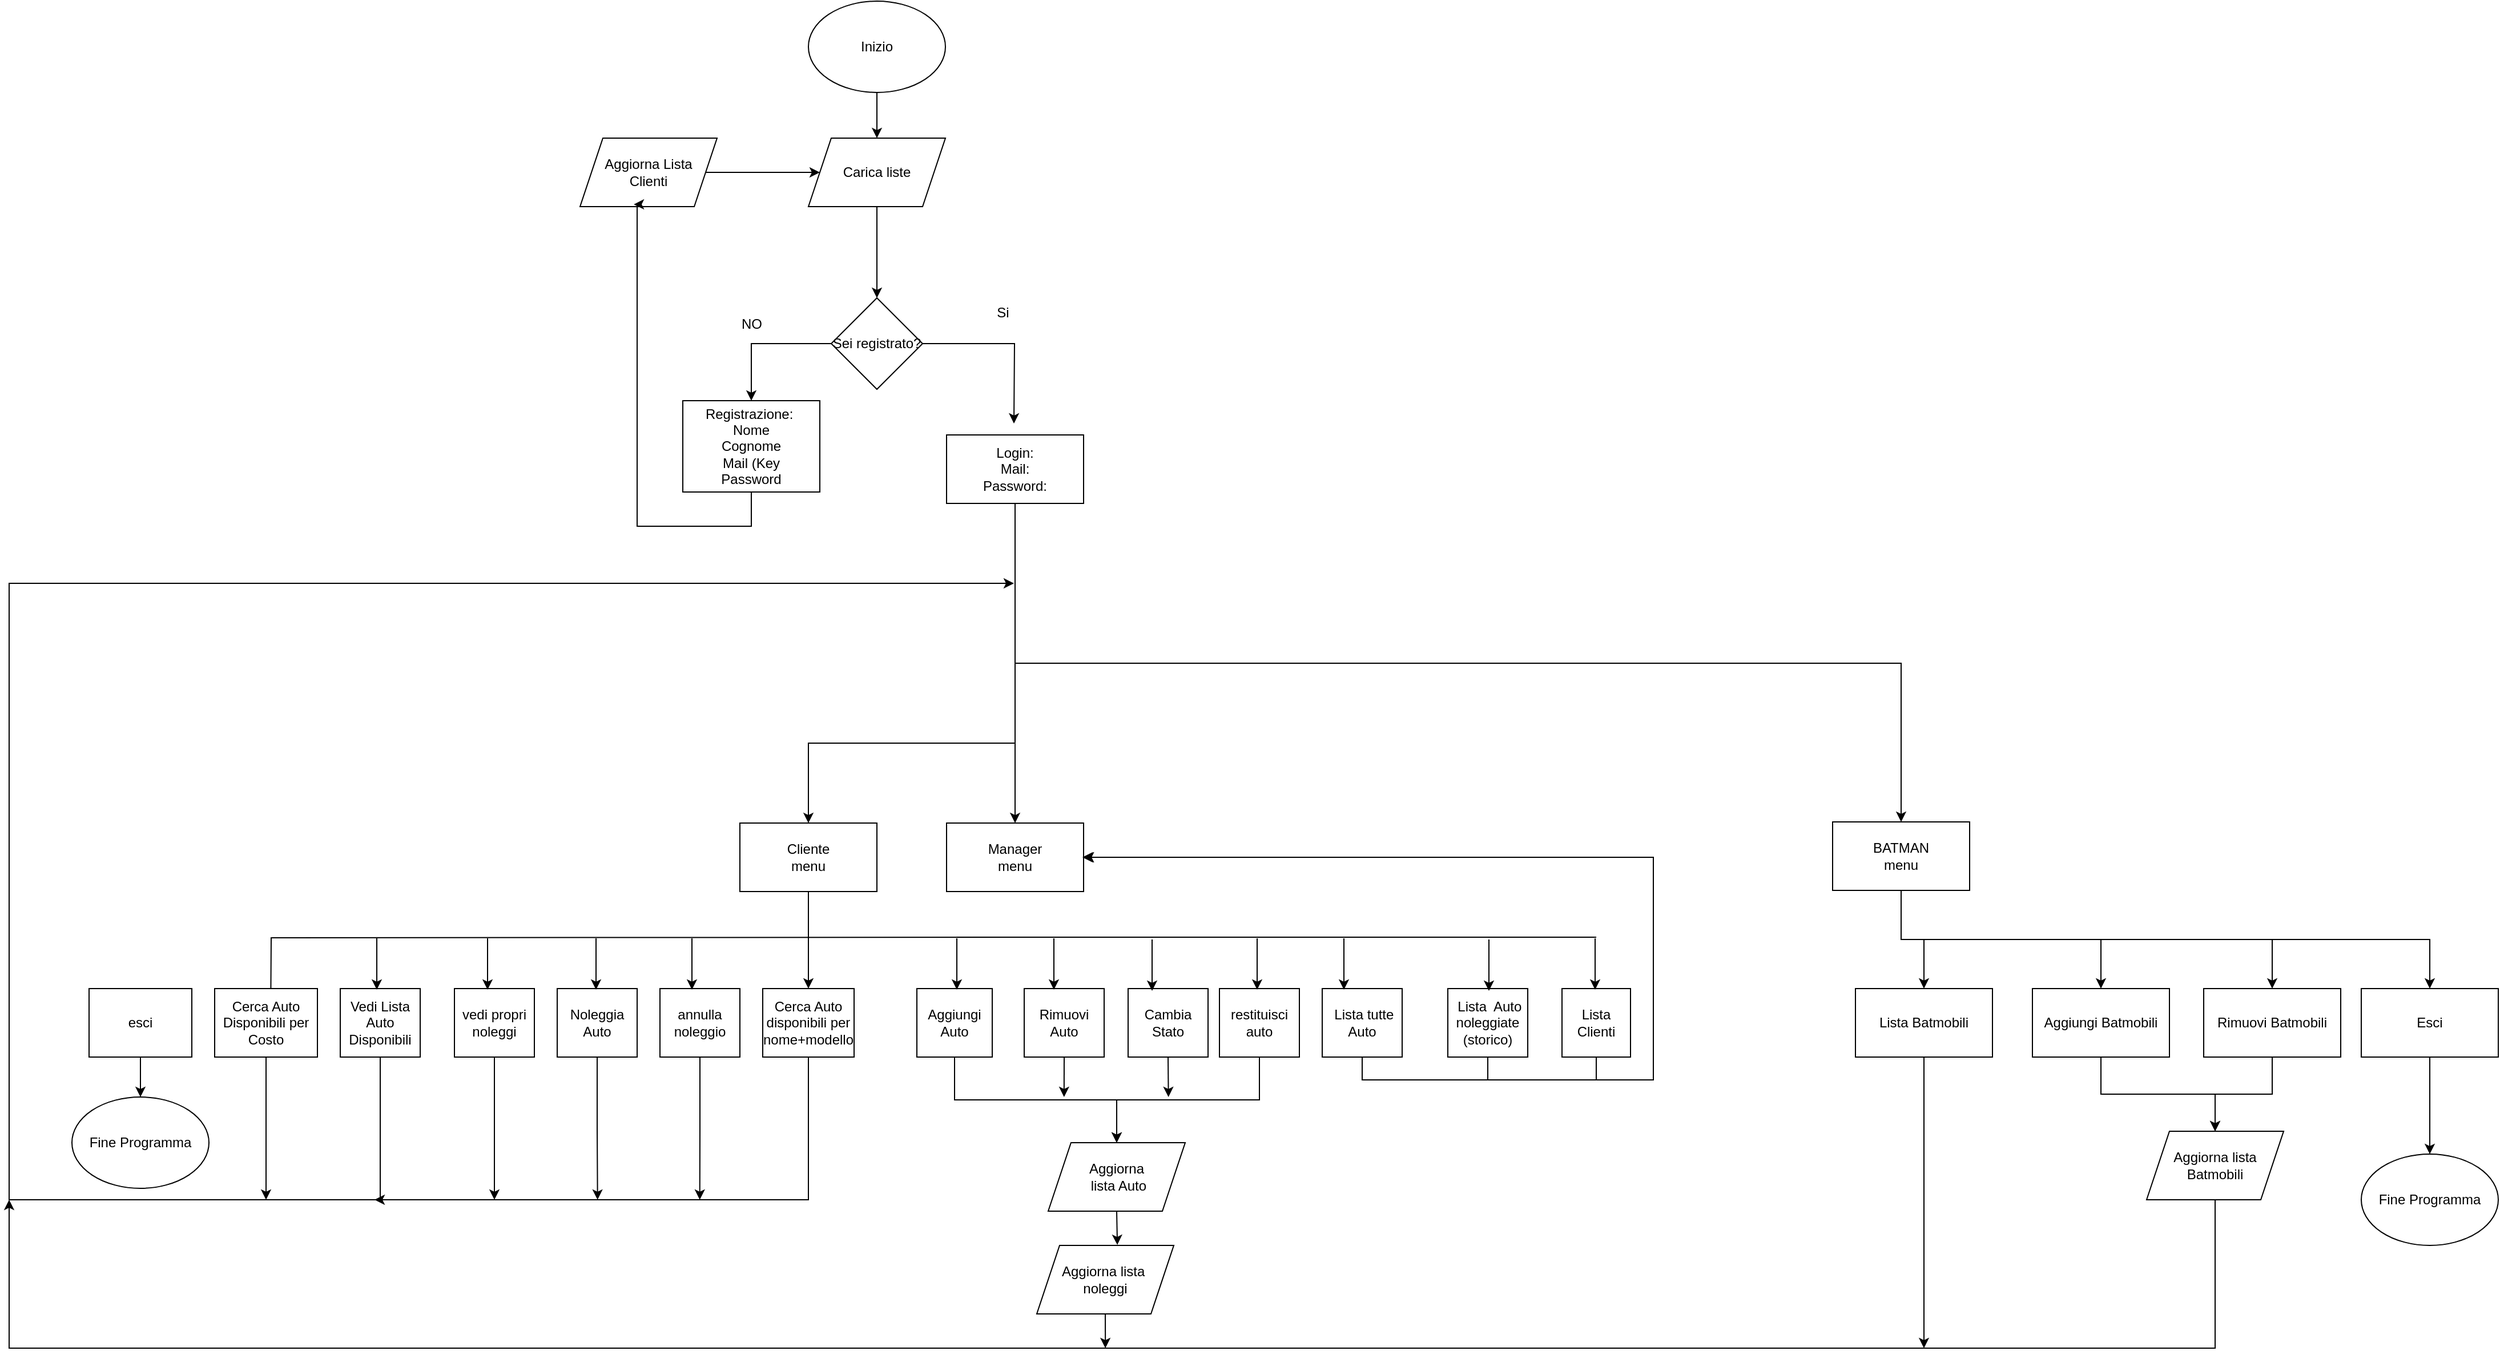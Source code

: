 <mxfile version="24.3.1" type="github">
  <diagram id="C5RBs43oDa-KdzZeNtuy" name="Page-1">
    <mxGraphModel dx="3055" dy="2369" grid="1" gridSize="10" guides="1" tooltips="1" connect="1" arrows="1" fold="1" page="1" pageScale="1" pageWidth="827" pageHeight="1169" math="0" shadow="0">
      <root>
        <mxCell id="WIyWlLk6GJQsqaUBKTNV-0" />
        <mxCell id="WIyWlLk6GJQsqaUBKTNV-1" parent="WIyWlLk6GJQsqaUBKTNV-0" />
        <mxCell id="CLyrZ0fL3mQYpZ_oy234-67" style="edgeStyle=orthogonalEdgeStyle;rounded=0;orthogonalLoop=1;jettySize=auto;html=1;entryX=0.5;entryY=0;entryDx=0;entryDy=0;" parent="WIyWlLk6GJQsqaUBKTNV-1" source="CLyrZ0fL3mQYpZ_oy234-0" target="CLyrZ0fL3mQYpZ_oy234-66" edge="1">
          <mxGeometry relative="1" as="geometry">
            <mxPoint x="250" y="20" as="targetPoint" />
          </mxGeometry>
        </mxCell>
        <mxCell id="CLyrZ0fL3mQYpZ_oy234-0" value="Inizio" style="ellipse;whiteSpace=wrap;html=1;" parent="WIyWlLk6GJQsqaUBKTNV-1" vertex="1">
          <mxGeometry x="190" y="-80" width="120" height="80" as="geometry" />
        </mxCell>
        <mxCell id="CLyrZ0fL3mQYpZ_oy234-4" value="" style="edgeStyle=orthogonalEdgeStyle;rounded=0;orthogonalLoop=1;jettySize=auto;html=1;" parent="WIyWlLk6GJQsqaUBKTNV-1" source="CLyrZ0fL3mQYpZ_oy234-1" target="CLyrZ0fL3mQYpZ_oy234-3" edge="1">
          <mxGeometry relative="1" as="geometry" />
        </mxCell>
        <mxCell id="CLyrZ0fL3mQYpZ_oy234-5" style="edgeStyle=orthogonalEdgeStyle;rounded=0;orthogonalLoop=1;jettySize=auto;html=1;" parent="WIyWlLk6GJQsqaUBKTNV-1" source="CLyrZ0fL3mQYpZ_oy234-1" edge="1">
          <mxGeometry relative="1" as="geometry">
            <mxPoint x="370" y="290" as="targetPoint" />
          </mxGeometry>
        </mxCell>
        <mxCell id="CLyrZ0fL3mQYpZ_oy234-1" value="Sei registrato?" style="rhombus;whiteSpace=wrap;html=1;" parent="WIyWlLk6GJQsqaUBKTNV-1" vertex="1">
          <mxGeometry x="210" y="180" width="80" height="80" as="geometry" />
        </mxCell>
        <mxCell id="CLyrZ0fL3mQYpZ_oy234-3" value="Registrazione:&amp;nbsp;&lt;div&gt;Nome&lt;div&gt;Cognome&lt;/div&gt;&lt;div&gt;Mail (Key&lt;/div&gt;&lt;div&gt;Password&lt;/div&gt;&lt;/div&gt;" style="whiteSpace=wrap;html=1;" parent="WIyWlLk6GJQsqaUBKTNV-1" vertex="1">
          <mxGeometry x="80" y="270" width="120" height="80" as="geometry" />
        </mxCell>
        <mxCell id="CLyrZ0fL3mQYpZ_oy234-6" value="NO" style="text;html=1;align=center;verticalAlign=middle;resizable=0;points=[];autosize=1;strokeColor=none;fillColor=none;" parent="WIyWlLk6GJQsqaUBKTNV-1" vertex="1">
          <mxGeometry x="120" y="188" width="40" height="30" as="geometry" />
        </mxCell>
        <mxCell id="CLyrZ0fL3mQYpZ_oy234-7" value="Si" style="text;html=1;align=center;verticalAlign=middle;resizable=0;points=[];autosize=1;strokeColor=none;fillColor=none;" parent="WIyWlLk6GJQsqaUBKTNV-1" vertex="1">
          <mxGeometry x="345" y="178" width="30" height="30" as="geometry" />
        </mxCell>
        <mxCell id="ELzwzAf1C0BT3MHpw_Xa-20" style="edgeStyle=orthogonalEdgeStyle;rounded=0;orthogonalLoop=1;jettySize=auto;html=1;exitX=0.5;exitY=1;exitDx=0;exitDy=0;entryX=0.5;entryY=0;entryDx=0;entryDy=0;" edge="1" parent="WIyWlLk6GJQsqaUBKTNV-1" source="CLyrZ0fL3mQYpZ_oy234-11" target="CLyrZ0fL3mQYpZ_oy234-12">
          <mxGeometry relative="1" as="geometry">
            <Array as="points">
              <mxPoint x="371" y="570" />
              <mxPoint x="190" y="570" />
            </Array>
          </mxGeometry>
        </mxCell>
        <mxCell id="ELzwzAf1C0BT3MHpw_Xa-21" style="edgeStyle=orthogonalEdgeStyle;rounded=0;orthogonalLoop=1;jettySize=auto;html=1;exitX=0.5;exitY=1;exitDx=0;exitDy=0;entryX=0.5;entryY=0;entryDx=0;entryDy=0;" edge="1" parent="WIyWlLk6GJQsqaUBKTNV-1" source="CLyrZ0fL3mQYpZ_oy234-11" target="CLyrZ0fL3mQYpZ_oy234-13">
          <mxGeometry relative="1" as="geometry" />
        </mxCell>
        <mxCell id="ELzwzAf1C0BT3MHpw_Xa-22" style="edgeStyle=orthogonalEdgeStyle;rounded=0;orthogonalLoop=1;jettySize=auto;html=1;" edge="1" parent="WIyWlLk6GJQsqaUBKTNV-1" source="CLyrZ0fL3mQYpZ_oy234-11" target="CLyrZ0fL3mQYpZ_oy234-14">
          <mxGeometry relative="1" as="geometry">
            <Array as="points">
              <mxPoint x="371" y="500" />
              <mxPoint x="1147" y="500" />
            </Array>
          </mxGeometry>
        </mxCell>
        <mxCell id="CLyrZ0fL3mQYpZ_oy234-11" value="Login:&lt;div&gt;Mail:&lt;/div&gt;&lt;div&gt;Password:&lt;/div&gt;" style="rounded=0;whiteSpace=wrap;html=1;" parent="WIyWlLk6GJQsqaUBKTNV-1" vertex="1">
          <mxGeometry x="311" y="300" width="120" height="60" as="geometry" />
        </mxCell>
        <mxCell id="ELzwzAf1C0BT3MHpw_Xa-47" style="edgeStyle=orthogonalEdgeStyle;rounded=0;orthogonalLoop=1;jettySize=auto;html=1;entryX=0.5;entryY=0;entryDx=0;entryDy=0;" edge="1" parent="WIyWlLk6GJQsqaUBKTNV-1" source="CLyrZ0fL3mQYpZ_oy234-12" target="CLyrZ0fL3mQYpZ_oy234-24">
          <mxGeometry relative="1" as="geometry" />
        </mxCell>
        <mxCell id="CLyrZ0fL3mQYpZ_oy234-12" value="Cliente&lt;div&gt;menu&lt;/div&gt;" style="rounded=0;whiteSpace=wrap;html=1;" parent="WIyWlLk6GJQsqaUBKTNV-1" vertex="1">
          <mxGeometry x="130" y="640" width="120" height="60" as="geometry" />
        </mxCell>
        <mxCell id="ELzwzAf1C0BT3MHpw_Xa-16" style="edgeStyle=orthogonalEdgeStyle;rounded=0;orthogonalLoop=1;jettySize=auto;html=1;exitX=0.5;exitY=1;exitDx=0;exitDy=0;entryX=0.5;entryY=0;entryDx=0;entryDy=0;" edge="1" parent="WIyWlLk6GJQsqaUBKTNV-1">
          <mxGeometry relative="1" as="geometry">
            <mxPoint x="374.95" y="740" as="sourcePoint" />
            <mxPoint x="-281.05" y="825" as="targetPoint" />
          </mxGeometry>
        </mxCell>
        <mxCell id="CLyrZ0fL3mQYpZ_oy234-13" value="Manager&lt;div&gt;menu&lt;/div&gt;" style="rounded=0;whiteSpace=wrap;html=1;" parent="WIyWlLk6GJQsqaUBKTNV-1" vertex="1">
          <mxGeometry x="311" y="640" width="120" height="60" as="geometry" />
        </mxCell>
        <mxCell id="ELzwzAf1C0BT3MHpw_Xa-4" style="edgeStyle=orthogonalEdgeStyle;rounded=0;orthogonalLoop=1;jettySize=auto;html=1;exitX=0.5;exitY=1;exitDx=0;exitDy=0;" edge="1" parent="WIyWlLk6GJQsqaUBKTNV-1" source="CLyrZ0fL3mQYpZ_oy234-14" target="CLyrZ0fL3mQYpZ_oy234-47">
          <mxGeometry relative="1" as="geometry" />
        </mxCell>
        <mxCell id="ELzwzAf1C0BT3MHpw_Xa-5" style="edgeStyle=orthogonalEdgeStyle;rounded=0;orthogonalLoop=1;jettySize=auto;html=1;exitX=0.5;exitY=1;exitDx=0;exitDy=0;" edge="1" parent="WIyWlLk6GJQsqaUBKTNV-1" source="CLyrZ0fL3mQYpZ_oy234-14" target="CLyrZ0fL3mQYpZ_oy234-45">
          <mxGeometry relative="1" as="geometry" />
        </mxCell>
        <mxCell id="ELzwzAf1C0BT3MHpw_Xa-6" style="edgeStyle=orthogonalEdgeStyle;rounded=0;orthogonalLoop=1;jettySize=auto;html=1;exitX=0.5;exitY=1;exitDx=0;exitDy=0;entryX=0.5;entryY=0;entryDx=0;entryDy=0;" edge="1" parent="WIyWlLk6GJQsqaUBKTNV-1" source="CLyrZ0fL3mQYpZ_oy234-14" target="CLyrZ0fL3mQYpZ_oy234-46">
          <mxGeometry relative="1" as="geometry" />
        </mxCell>
        <mxCell id="ELzwzAf1C0BT3MHpw_Xa-34" style="edgeStyle=orthogonalEdgeStyle;rounded=0;orthogonalLoop=1;jettySize=auto;html=1;exitX=0.5;exitY=1;exitDx=0;exitDy=0;" edge="1" parent="WIyWlLk6GJQsqaUBKTNV-1" source="CLyrZ0fL3mQYpZ_oy234-14" target="CLyrZ0fL3mQYpZ_oy234-83">
          <mxGeometry relative="1" as="geometry" />
        </mxCell>
        <mxCell id="CLyrZ0fL3mQYpZ_oy234-14" value="BATMAN&lt;div&gt;menu&lt;/div&gt;" style="rounded=0;whiteSpace=wrap;html=1;" parent="WIyWlLk6GJQsqaUBKTNV-1" vertex="1">
          <mxGeometry x="1087" y="639" width="120" height="60" as="geometry" />
        </mxCell>
        <mxCell id="ELzwzAf1C0BT3MHpw_Xa-38" style="edgeStyle=orthogonalEdgeStyle;rounded=0;orthogonalLoop=1;jettySize=auto;html=1;exitX=0.5;exitY=1;exitDx=0;exitDy=0;" edge="1" parent="WIyWlLk6GJQsqaUBKTNV-1" source="CLyrZ0fL3mQYpZ_oy234-22">
          <mxGeometry relative="1" as="geometry">
            <mxPoint x="370" y="430" as="targetPoint" />
            <Array as="points">
              <mxPoint x="-185" y="970" />
              <mxPoint x="-510" y="970" />
              <mxPoint x="-510" y="430" />
            </Array>
          </mxGeometry>
        </mxCell>
        <mxCell id="CLyrZ0fL3mQYpZ_oy234-22" value="Vedi Lista Auto&lt;div&gt;Disponibili&lt;/div&gt;" style="rounded=0;whiteSpace=wrap;html=1;" parent="WIyWlLk6GJQsqaUBKTNV-1" vertex="1">
          <mxGeometry x="-220" y="785" width="70" height="60" as="geometry" />
        </mxCell>
        <mxCell id="ELzwzAf1C0BT3MHpw_Xa-39" style="edgeStyle=orthogonalEdgeStyle;rounded=0;orthogonalLoop=1;jettySize=auto;html=1;" edge="1" parent="WIyWlLk6GJQsqaUBKTNV-1" source="CLyrZ0fL3mQYpZ_oy234-23">
          <mxGeometry relative="1" as="geometry">
            <mxPoint x="-285" y="970" as="targetPoint" />
          </mxGeometry>
        </mxCell>
        <mxCell id="CLyrZ0fL3mQYpZ_oy234-23" value="Cerca Auto Disponibili per Costo" style="rounded=0;whiteSpace=wrap;html=1;" parent="WIyWlLk6GJQsqaUBKTNV-1" vertex="1">
          <mxGeometry x="-330" y="785" width="90" height="60" as="geometry" />
        </mxCell>
        <mxCell id="ELzwzAf1C0BT3MHpw_Xa-48" style="edgeStyle=orthogonalEdgeStyle;rounded=0;orthogonalLoop=1;jettySize=auto;html=1;exitX=0.5;exitY=1;exitDx=0;exitDy=0;" edge="1" parent="WIyWlLk6GJQsqaUBKTNV-1" source="CLyrZ0fL3mQYpZ_oy234-24">
          <mxGeometry relative="1" as="geometry">
            <mxPoint x="-190" y="970" as="targetPoint" />
            <Array as="points">
              <mxPoint x="190" y="970" />
            </Array>
          </mxGeometry>
        </mxCell>
        <mxCell id="CLyrZ0fL3mQYpZ_oy234-24" value="Cerca Auto disponibili per nome+modello" style="rounded=0;whiteSpace=wrap;html=1;" parent="WIyWlLk6GJQsqaUBKTNV-1" vertex="1">
          <mxGeometry x="150" y="785" width="80" height="60" as="geometry" />
        </mxCell>
        <mxCell id="ELzwzAf1C0BT3MHpw_Xa-50" style="edgeStyle=orthogonalEdgeStyle;rounded=0;orthogonalLoop=1;jettySize=auto;html=1;exitX=0.5;exitY=1;exitDx=0;exitDy=0;" edge="1" parent="WIyWlLk6GJQsqaUBKTNV-1" source="CLyrZ0fL3mQYpZ_oy234-25">
          <mxGeometry relative="1" as="geometry">
            <mxPoint x="5.333" y="970" as="targetPoint" />
          </mxGeometry>
        </mxCell>
        <mxCell id="CLyrZ0fL3mQYpZ_oy234-25" value="Noleggia Auto" style="rounded=0;whiteSpace=wrap;html=1;" parent="WIyWlLk6GJQsqaUBKTNV-1" vertex="1">
          <mxGeometry x="-30" y="785" width="70" height="60" as="geometry" />
        </mxCell>
        <mxCell id="ELzwzAf1C0BT3MHpw_Xa-53" style="edgeStyle=orthogonalEdgeStyle;rounded=0;orthogonalLoop=1;jettySize=auto;html=1;exitX=0.5;exitY=1;exitDx=0;exitDy=0;" edge="1" parent="WIyWlLk6GJQsqaUBKTNV-1" source="CLyrZ0fL3mQYpZ_oy234-30" target="CLyrZ0fL3mQYpZ_oy234-80">
          <mxGeometry relative="1" as="geometry" />
        </mxCell>
        <mxCell id="CLyrZ0fL3mQYpZ_oy234-30" value="Aggiungi Auto" style="rounded=0;whiteSpace=wrap;html=1;" parent="WIyWlLk6GJQsqaUBKTNV-1" vertex="1">
          <mxGeometry x="285" y="785" width="66" height="60" as="geometry" />
        </mxCell>
        <mxCell id="ELzwzAf1C0BT3MHpw_Xa-64" style="edgeStyle=orthogonalEdgeStyle;rounded=0;orthogonalLoop=1;jettySize=auto;html=1;exitX=0.5;exitY=1;exitDx=0;exitDy=0;" edge="1" parent="WIyWlLk6GJQsqaUBKTNV-1" source="CLyrZ0fL3mQYpZ_oy234-31">
          <mxGeometry relative="1" as="geometry">
            <mxPoint x="413.905" y="880" as="targetPoint" />
          </mxGeometry>
        </mxCell>
        <mxCell id="CLyrZ0fL3mQYpZ_oy234-31" value="Rimuovi Auto" style="rounded=0;whiteSpace=wrap;html=1;" parent="WIyWlLk6GJQsqaUBKTNV-1" vertex="1">
          <mxGeometry x="379" y="785" width="70" height="60" as="geometry" />
        </mxCell>
        <mxCell id="ELzwzAf1C0BT3MHpw_Xa-65" style="edgeStyle=orthogonalEdgeStyle;rounded=0;orthogonalLoop=1;jettySize=auto;html=1;exitX=0.5;exitY=1;exitDx=0;exitDy=0;" edge="1" parent="WIyWlLk6GJQsqaUBKTNV-1" source="CLyrZ0fL3mQYpZ_oy234-32">
          <mxGeometry relative="1" as="geometry">
            <mxPoint x="505.333" y="880" as="targetPoint" />
          </mxGeometry>
        </mxCell>
        <mxCell id="CLyrZ0fL3mQYpZ_oy234-32" value="Cambia Stato" style="rounded=0;whiteSpace=wrap;html=1;" parent="WIyWlLk6GJQsqaUBKTNV-1" vertex="1">
          <mxGeometry x="470" y="785" width="70" height="60" as="geometry" />
        </mxCell>
        <mxCell id="ELzwzAf1C0BT3MHpw_Xa-13" style="edgeStyle=orthogonalEdgeStyle;rounded=0;orthogonalLoop=1;jettySize=auto;html=1;exitX=0.5;exitY=1;exitDx=0;exitDy=0;" edge="1" parent="WIyWlLk6GJQsqaUBKTNV-1" source="CLyrZ0fL3mQYpZ_oy234-33">
          <mxGeometry relative="1" as="geometry">
            <mxPoint x="430" y="670" as="targetPoint" />
            <Array as="points">
              <mxPoint x="880" y="865" />
              <mxPoint x="930" y="865" />
              <mxPoint x="930" y="670" />
            </Array>
          </mxGeometry>
        </mxCell>
        <mxCell id="CLyrZ0fL3mQYpZ_oy234-33" value="Lista Clienti" style="rounded=0;whiteSpace=wrap;html=1;" parent="WIyWlLk6GJQsqaUBKTNV-1" vertex="1">
          <mxGeometry x="850" y="785" width="60" height="60" as="geometry" />
        </mxCell>
        <mxCell id="ELzwzAf1C0BT3MHpw_Xa-15" style="edgeStyle=orthogonalEdgeStyle;rounded=0;orthogonalLoop=1;jettySize=auto;html=1;exitX=0.5;exitY=1;exitDx=0;exitDy=0;entryX=1;entryY=0.5;entryDx=0;entryDy=0;" edge="1" parent="WIyWlLk6GJQsqaUBKTNV-1" source="CLyrZ0fL3mQYpZ_oy234-35" target="CLyrZ0fL3mQYpZ_oy234-13">
          <mxGeometry relative="1" as="geometry">
            <Array as="points">
              <mxPoint x="675" y="865" />
              <mxPoint x="930" y="865" />
              <mxPoint x="930" y="670" />
            </Array>
          </mxGeometry>
        </mxCell>
        <mxCell id="CLyrZ0fL3mQYpZ_oy234-35" value="&amp;nbsp;Lista tutte Auto" style="rounded=0;whiteSpace=wrap;html=1;" parent="WIyWlLk6GJQsqaUBKTNV-1" vertex="1">
          <mxGeometry x="640" y="785" width="70" height="60" as="geometry" />
        </mxCell>
        <mxCell id="ELzwzAf1C0BT3MHpw_Xa-63" style="edgeStyle=orthogonalEdgeStyle;rounded=0;orthogonalLoop=1;jettySize=auto;html=1;" edge="1" parent="WIyWlLk6GJQsqaUBKTNV-1" source="CLyrZ0fL3mQYpZ_oy234-45">
          <mxGeometry relative="1" as="geometry">
            <mxPoint x="1167" y="1100" as="targetPoint" />
          </mxGeometry>
        </mxCell>
        <mxCell id="CLyrZ0fL3mQYpZ_oy234-45" value="Lista Batmobili" style="rounded=0;whiteSpace=wrap;html=1;" parent="WIyWlLk6GJQsqaUBKTNV-1" vertex="1">
          <mxGeometry x="1107" y="785" width="120" height="60" as="geometry" />
        </mxCell>
        <mxCell id="ELzwzAf1C0BT3MHpw_Xa-71" style="edgeStyle=orthogonalEdgeStyle;rounded=0;orthogonalLoop=1;jettySize=auto;html=1;exitX=0.5;exitY=1;exitDx=0;exitDy=0;entryX=0.5;entryY=0;entryDx=0;entryDy=0;" edge="1" parent="WIyWlLk6GJQsqaUBKTNV-1" source="CLyrZ0fL3mQYpZ_oy234-46" target="CLyrZ0fL3mQYpZ_oy234-77">
          <mxGeometry relative="1" as="geometry" />
        </mxCell>
        <mxCell id="CLyrZ0fL3mQYpZ_oy234-46" value="Aggiungi Batmobili" style="rounded=0;whiteSpace=wrap;html=1;" parent="WIyWlLk6GJQsqaUBKTNV-1" vertex="1">
          <mxGeometry x="1262" y="785" width="120" height="60" as="geometry" />
        </mxCell>
        <mxCell id="ELzwzAf1C0BT3MHpw_Xa-69" style="edgeStyle=orthogonalEdgeStyle;rounded=0;orthogonalLoop=1;jettySize=auto;html=1;exitX=0.5;exitY=1;exitDx=0;exitDy=0;entryX=0.5;entryY=0;entryDx=0;entryDy=0;" edge="1" parent="WIyWlLk6GJQsqaUBKTNV-1" source="CLyrZ0fL3mQYpZ_oy234-47" target="CLyrZ0fL3mQYpZ_oy234-77">
          <mxGeometry relative="1" as="geometry" />
        </mxCell>
        <mxCell id="CLyrZ0fL3mQYpZ_oy234-47" value="Rimuovi Batmobili" style="rounded=0;whiteSpace=wrap;html=1;" parent="WIyWlLk6GJQsqaUBKTNV-1" vertex="1">
          <mxGeometry x="1412" y="785" width="120" height="60" as="geometry" />
        </mxCell>
        <mxCell id="ELzwzAf1C0BT3MHpw_Xa-73" style="edgeStyle=orthogonalEdgeStyle;rounded=0;orthogonalLoop=1;jettySize=auto;html=1;exitX=0.5;exitY=1;exitDx=0;exitDy=0;entryX=0.5;entryY=0;entryDx=0;entryDy=0;" edge="1" parent="WIyWlLk6GJQsqaUBKTNV-1" source="CLyrZ0fL3mQYpZ_oy234-66" target="CLyrZ0fL3mQYpZ_oy234-1">
          <mxGeometry relative="1" as="geometry" />
        </mxCell>
        <mxCell id="CLyrZ0fL3mQYpZ_oy234-66" value="Carica liste" style="shape=parallelogram;perimeter=parallelogramPerimeter;whiteSpace=wrap;html=1;fixedSize=1;" parent="WIyWlLk6GJQsqaUBKTNV-1" vertex="1">
          <mxGeometry x="190" y="40" width="120" height="60" as="geometry" />
        </mxCell>
        <mxCell id="CLyrZ0fL3mQYpZ_oy234-76" style="edgeStyle=orthogonalEdgeStyle;rounded=0;orthogonalLoop=1;jettySize=auto;html=1;entryX=0;entryY=0.5;entryDx=0;entryDy=0;" parent="WIyWlLk6GJQsqaUBKTNV-1" source="CLyrZ0fL3mQYpZ_oy234-74" target="CLyrZ0fL3mQYpZ_oy234-66" edge="1">
          <mxGeometry relative="1" as="geometry" />
        </mxCell>
        <mxCell id="CLyrZ0fL3mQYpZ_oy234-74" value="Aggiorna Lista&lt;div&gt;Clienti&lt;/div&gt;" style="shape=parallelogram;perimeter=parallelogramPerimeter;whiteSpace=wrap;html=1;fixedSize=1;" parent="WIyWlLk6GJQsqaUBKTNV-1" vertex="1">
          <mxGeometry x="-10" y="40" width="120" height="60" as="geometry" />
        </mxCell>
        <mxCell id="CLyrZ0fL3mQYpZ_oy234-75" style="edgeStyle=orthogonalEdgeStyle;rounded=0;orthogonalLoop=1;jettySize=auto;html=1;entryX=0.392;entryY=0.967;entryDx=0;entryDy=0;entryPerimeter=0;" parent="WIyWlLk6GJQsqaUBKTNV-1" source="CLyrZ0fL3mQYpZ_oy234-3" target="CLyrZ0fL3mQYpZ_oy234-74" edge="1">
          <mxGeometry relative="1" as="geometry">
            <Array as="points">
              <mxPoint x="140" y="380" />
              <mxPoint x="40" y="380" />
              <mxPoint x="40" y="98" />
            </Array>
          </mxGeometry>
        </mxCell>
        <mxCell id="ELzwzAf1C0BT3MHpw_Xa-43" style="edgeStyle=orthogonalEdgeStyle;rounded=0;orthogonalLoop=1;jettySize=auto;html=1;" edge="1" parent="WIyWlLk6GJQsqaUBKTNV-1" source="CLyrZ0fL3mQYpZ_oy234-77">
          <mxGeometry relative="1" as="geometry">
            <mxPoint x="-510" y="970" as="targetPoint" />
            <Array as="points">
              <mxPoint x="1422" y="1100" />
              <mxPoint x="-510" y="1100" />
            </Array>
          </mxGeometry>
        </mxCell>
        <mxCell id="CLyrZ0fL3mQYpZ_oy234-77" value="Aggiorna lista&lt;div&gt;Batmobili&lt;/div&gt;" style="shape=parallelogram;perimeter=parallelogramPerimeter;whiteSpace=wrap;html=1;fixedSize=1;" parent="WIyWlLk6GJQsqaUBKTNV-1" vertex="1">
          <mxGeometry x="1362" y="910" width="120" height="60" as="geometry" />
        </mxCell>
        <mxCell id="CLyrZ0fL3mQYpZ_oy234-80" value="Aggiorna&lt;div&gt;&amp;nbsp;lista Auto&lt;/div&gt;" style="shape=parallelogram;perimeter=parallelogramPerimeter;whiteSpace=wrap;html=1;fixedSize=1;" parent="WIyWlLk6GJQsqaUBKTNV-1" vertex="1">
          <mxGeometry x="400" y="920" width="120" height="60" as="geometry" />
        </mxCell>
        <mxCell id="ELzwzAf1C0BT3MHpw_Xa-32" style="edgeStyle=orthogonalEdgeStyle;rounded=0;orthogonalLoop=1;jettySize=auto;html=1;entryX=0.5;entryY=0;entryDx=0;entryDy=0;" edge="1" parent="WIyWlLk6GJQsqaUBKTNV-1" source="CLyrZ0fL3mQYpZ_oy234-83" target="CLyrZ0fL3mQYpZ_oy234-90">
          <mxGeometry relative="1" as="geometry" />
        </mxCell>
        <mxCell id="CLyrZ0fL3mQYpZ_oy234-83" value="Esci" style="rounded=0;whiteSpace=wrap;html=1;" parent="WIyWlLk6GJQsqaUBKTNV-1" vertex="1">
          <mxGeometry x="1550" y="785" width="120" height="60" as="geometry" />
        </mxCell>
        <mxCell id="CLyrZ0fL3mQYpZ_oy234-90" value="Fine Programma" style="ellipse;whiteSpace=wrap;html=1;" parent="WIyWlLk6GJQsqaUBKTNV-1" vertex="1">
          <mxGeometry x="1550" y="930" width="120" height="80" as="geometry" />
        </mxCell>
        <mxCell id="ELzwzAf1C0BT3MHpw_Xa-60" style="edgeStyle=orthogonalEdgeStyle;rounded=0;orthogonalLoop=1;jettySize=auto;html=1;exitX=0.5;exitY=1;exitDx=0;exitDy=0;" edge="1" parent="WIyWlLk6GJQsqaUBKTNV-1" source="smnG-vUdvL5_iCvUENHc-7" target="CLyrZ0fL3mQYpZ_oy234-80">
          <mxGeometry relative="1" as="geometry" />
        </mxCell>
        <mxCell id="smnG-vUdvL5_iCvUENHc-7" value="restituisci auto" style="rounded=0;whiteSpace=wrap;html=1;" parent="WIyWlLk6GJQsqaUBKTNV-1" vertex="1">
          <mxGeometry x="550" y="785" width="70" height="60" as="geometry" />
        </mxCell>
        <mxCell id="ELzwzAf1C0BT3MHpw_Xa-49" style="edgeStyle=orthogonalEdgeStyle;rounded=0;orthogonalLoop=1;jettySize=auto;html=1;exitX=0.5;exitY=1;exitDx=0;exitDy=0;" edge="1" parent="WIyWlLk6GJQsqaUBKTNV-1" source="smnG-vUdvL5_iCvUENHc-10">
          <mxGeometry relative="1" as="geometry">
            <mxPoint x="94.857" y="970" as="targetPoint" />
          </mxGeometry>
        </mxCell>
        <mxCell id="smnG-vUdvL5_iCvUENHc-10" value="annulla noleggio" style="rounded=0;whiteSpace=wrap;html=1;" parent="WIyWlLk6GJQsqaUBKTNV-1" vertex="1">
          <mxGeometry x="60" y="785" width="70" height="60" as="geometry" />
        </mxCell>
        <mxCell id="ELzwzAf1C0BT3MHpw_Xa-51" style="edgeStyle=orthogonalEdgeStyle;rounded=0;orthogonalLoop=1;jettySize=auto;html=1;" edge="1" parent="WIyWlLk6GJQsqaUBKTNV-1" source="smnG-vUdvL5_iCvUENHc-12">
          <mxGeometry relative="1" as="geometry">
            <mxPoint x="-85" y="970" as="targetPoint" />
          </mxGeometry>
        </mxCell>
        <mxCell id="smnG-vUdvL5_iCvUENHc-12" value="vedi propri noleggi" style="rounded=0;whiteSpace=wrap;html=1;" parent="WIyWlLk6GJQsqaUBKTNV-1" vertex="1">
          <mxGeometry x="-120" y="785" width="70" height="60" as="geometry" />
        </mxCell>
        <mxCell id="ELzwzAf1C0BT3MHpw_Xa-68" style="edgeStyle=orthogonalEdgeStyle;rounded=0;orthogonalLoop=1;jettySize=auto;html=1;exitX=0.5;exitY=1;exitDx=0;exitDy=0;" edge="1" parent="WIyWlLk6GJQsqaUBKTNV-1" source="smnG-vUdvL5_iCvUENHc-13">
          <mxGeometry relative="1" as="geometry">
            <mxPoint x="450.095" y="1100" as="targetPoint" />
          </mxGeometry>
        </mxCell>
        <mxCell id="smnG-vUdvL5_iCvUENHc-13" value="Aggiorna lista&amp;nbsp;&lt;div&gt;noleggi&lt;/div&gt;" style="shape=parallelogram;perimeter=parallelogramPerimeter;whiteSpace=wrap;html=1;fixedSize=1;" parent="WIyWlLk6GJQsqaUBKTNV-1" vertex="1">
          <mxGeometry x="390" y="1010" width="120" height="60" as="geometry" />
        </mxCell>
        <mxCell id="ELzwzAf1C0BT3MHpw_Xa-14" style="edgeStyle=orthogonalEdgeStyle;rounded=0;orthogonalLoop=1;jettySize=auto;html=1;exitX=0.5;exitY=1;exitDx=0;exitDy=0;entryX=1;entryY=0.5;entryDx=0;entryDy=0;" edge="1" parent="WIyWlLk6GJQsqaUBKTNV-1" source="smnG-vUdvL5_iCvUENHc-15" target="CLyrZ0fL3mQYpZ_oy234-13">
          <mxGeometry relative="1" as="geometry">
            <Array as="points">
              <mxPoint x="785" y="865" />
              <mxPoint x="930" y="865" />
              <mxPoint x="930" y="670" />
            </Array>
          </mxGeometry>
        </mxCell>
        <mxCell id="smnG-vUdvL5_iCvUENHc-15" value="&amp;nbsp;Lista&amp;nbsp; Auto noleggiate&lt;div&gt;(storico)&lt;/div&gt;" style="rounded=0;whiteSpace=wrap;html=1;" parent="WIyWlLk6GJQsqaUBKTNV-1" vertex="1">
          <mxGeometry x="750" y="785" width="70" height="60" as="geometry" />
        </mxCell>
        <mxCell id="smnG-vUdvL5_iCvUENHc-23" value="" style="endArrow=classic;html=1;rounded=0;entryX=0.25;entryY=0;entryDx=0;entryDy=0;" parent="WIyWlLk6GJQsqaUBKTNV-1" edge="1">
          <mxGeometry width="50" height="50" relative="1" as="geometry">
            <mxPoint x="-188" y="741" as="sourcePoint" />
            <mxPoint x="-188" y="786" as="targetPoint" />
            <Array as="points">
              <mxPoint x="-188" y="761" />
            </Array>
          </mxGeometry>
        </mxCell>
        <mxCell id="smnG-vUdvL5_iCvUENHc-24" value="" style="endArrow=classic;html=1;rounded=0;entryX=0.25;entryY=0;entryDx=0;entryDy=0;" parent="WIyWlLk6GJQsqaUBKTNV-1" edge="1">
          <mxGeometry width="50" height="50" relative="1" as="geometry">
            <mxPoint x="-91" y="741" as="sourcePoint" />
            <mxPoint x="-91" y="786" as="targetPoint" />
            <Array as="points">
              <mxPoint x="-91" y="761" />
            </Array>
          </mxGeometry>
        </mxCell>
        <mxCell id="smnG-vUdvL5_iCvUENHc-25" value="" style="endArrow=classic;html=1;rounded=0;entryX=0.25;entryY=0;entryDx=0;entryDy=0;" parent="WIyWlLk6GJQsqaUBKTNV-1" edge="1">
          <mxGeometry width="50" height="50" relative="1" as="geometry">
            <mxPoint x="4" y="741" as="sourcePoint" />
            <mxPoint x="4" y="786" as="targetPoint" />
            <Array as="points">
              <mxPoint x="4" y="761" />
            </Array>
          </mxGeometry>
        </mxCell>
        <mxCell id="smnG-vUdvL5_iCvUENHc-26" value="" style="endArrow=classic;html=1;rounded=0;entryX=0.25;entryY=0;entryDx=0;entryDy=0;" parent="WIyWlLk6GJQsqaUBKTNV-1" edge="1">
          <mxGeometry width="50" height="50" relative="1" as="geometry">
            <mxPoint x="88" y="741" as="sourcePoint" />
            <mxPoint x="88" y="786" as="targetPoint" />
            <Array as="points">
              <mxPoint x="88" y="761" />
            </Array>
          </mxGeometry>
        </mxCell>
        <mxCell id="smnG-vUdvL5_iCvUENHc-28" value="" style="endArrow=none;html=1;rounded=0;" parent="WIyWlLk6GJQsqaUBKTNV-1" edge="1">
          <mxGeometry width="50" height="50" relative="1" as="geometry">
            <mxPoint x="320" y="740" as="sourcePoint" />
            <mxPoint x="880" y="740" as="targetPoint" />
          </mxGeometry>
        </mxCell>
        <mxCell id="smnG-vUdvL5_iCvUENHc-29" value="" style="endArrow=classic;html=1;rounded=0;entryX=0.25;entryY=0;entryDx=0;entryDy=0;" parent="WIyWlLk6GJQsqaUBKTNV-1" edge="1">
          <mxGeometry width="50" height="50" relative="1" as="geometry">
            <mxPoint x="320" y="741" as="sourcePoint" />
            <mxPoint x="320" y="786" as="targetPoint" />
            <Array as="points">
              <mxPoint x="320" y="761" />
            </Array>
          </mxGeometry>
        </mxCell>
        <mxCell id="smnG-vUdvL5_iCvUENHc-32" value="" style="endArrow=classic;html=1;rounded=0;entryX=0.25;entryY=0;entryDx=0;entryDy=0;" parent="WIyWlLk6GJQsqaUBKTNV-1" edge="1">
          <mxGeometry width="50" height="50" relative="1" as="geometry">
            <mxPoint x="405" y="741" as="sourcePoint" />
            <mxPoint x="405" y="786" as="targetPoint" />
            <Array as="points">
              <mxPoint x="405" y="761" />
            </Array>
          </mxGeometry>
        </mxCell>
        <mxCell id="smnG-vUdvL5_iCvUENHc-33" value="" style="endArrow=classic;html=1;rounded=0;entryX=0.25;entryY=0;entryDx=0;entryDy=0;" parent="WIyWlLk6GJQsqaUBKTNV-1" edge="1">
          <mxGeometry width="50" height="50" relative="1" as="geometry">
            <mxPoint x="491" y="742" as="sourcePoint" />
            <mxPoint x="491" y="787" as="targetPoint" />
            <Array as="points">
              <mxPoint x="491" y="762" />
            </Array>
          </mxGeometry>
        </mxCell>
        <mxCell id="smnG-vUdvL5_iCvUENHc-34" value="" style="endArrow=classic;html=1;rounded=0;entryX=0.25;entryY=0;entryDx=0;entryDy=0;" parent="WIyWlLk6GJQsqaUBKTNV-1" edge="1">
          <mxGeometry width="50" height="50" relative="1" as="geometry">
            <mxPoint x="583" y="741" as="sourcePoint" />
            <mxPoint x="583" y="786" as="targetPoint" />
            <Array as="points">
              <mxPoint x="583" y="761" />
            </Array>
          </mxGeometry>
        </mxCell>
        <mxCell id="smnG-vUdvL5_iCvUENHc-35" value="" style="endArrow=classic;html=1;rounded=0;entryX=0.25;entryY=0;entryDx=0;entryDy=0;" parent="WIyWlLk6GJQsqaUBKTNV-1" edge="1">
          <mxGeometry width="50" height="50" relative="1" as="geometry">
            <mxPoint x="659" y="741" as="sourcePoint" />
            <mxPoint x="659" y="786" as="targetPoint" />
            <Array as="points">
              <mxPoint x="659" y="761" />
            </Array>
          </mxGeometry>
        </mxCell>
        <mxCell id="smnG-vUdvL5_iCvUENHc-37" value="" style="endArrow=classic;html=1;rounded=0;entryX=0.25;entryY=0;entryDx=0;entryDy=0;" parent="WIyWlLk6GJQsqaUBKTNV-1" edge="1">
          <mxGeometry width="50" height="50" relative="1" as="geometry">
            <mxPoint x="786" y="742" as="sourcePoint" />
            <mxPoint x="786" y="787" as="targetPoint" />
            <Array as="points">
              <mxPoint x="786" y="762" />
            </Array>
          </mxGeometry>
        </mxCell>
        <mxCell id="smnG-vUdvL5_iCvUENHc-38" value="" style="endArrow=classic;html=1;rounded=0;entryX=0.25;entryY=0;entryDx=0;entryDy=0;" parent="WIyWlLk6GJQsqaUBKTNV-1" edge="1">
          <mxGeometry width="50" height="50" relative="1" as="geometry">
            <mxPoint x="879" y="741" as="sourcePoint" />
            <mxPoint x="879" y="786" as="targetPoint" />
            <Array as="points">
              <mxPoint x="879" y="761" />
            </Array>
          </mxGeometry>
        </mxCell>
        <mxCell id="ELzwzAf1C0BT3MHpw_Xa-40" style="edgeStyle=orthogonalEdgeStyle;rounded=0;orthogonalLoop=1;jettySize=auto;html=1;exitX=0.5;exitY=1;exitDx=0;exitDy=0;entryX=0.5;entryY=0;entryDx=0;entryDy=0;" edge="1" parent="WIyWlLk6GJQsqaUBKTNV-1" source="ELzwzAf1C0BT3MHpw_Xa-36" target="ELzwzAf1C0BT3MHpw_Xa-37">
          <mxGeometry relative="1" as="geometry" />
        </mxCell>
        <mxCell id="ELzwzAf1C0BT3MHpw_Xa-36" value="esci" style="rounded=0;whiteSpace=wrap;html=1;" vertex="1" parent="WIyWlLk6GJQsqaUBKTNV-1">
          <mxGeometry x="-440" y="785" width="90" height="60" as="geometry" />
        </mxCell>
        <mxCell id="ELzwzAf1C0BT3MHpw_Xa-37" value="Fine Programma" style="ellipse;whiteSpace=wrap;html=1;" vertex="1" parent="WIyWlLk6GJQsqaUBKTNV-1">
          <mxGeometry x="-455" y="880" width="120" height="80" as="geometry" />
        </mxCell>
        <mxCell id="ELzwzAf1C0BT3MHpw_Xa-67" style="edgeStyle=orthogonalEdgeStyle;rounded=0;orthogonalLoop=1;jettySize=auto;html=1;exitX=0.5;exitY=1;exitDx=0;exitDy=0;entryX=0.588;entryY=-0.008;entryDx=0;entryDy=0;entryPerimeter=0;" edge="1" parent="WIyWlLk6GJQsqaUBKTNV-1" source="CLyrZ0fL3mQYpZ_oy234-80" target="smnG-vUdvL5_iCvUENHc-13">
          <mxGeometry relative="1" as="geometry" />
        </mxCell>
      </root>
    </mxGraphModel>
  </diagram>
</mxfile>
